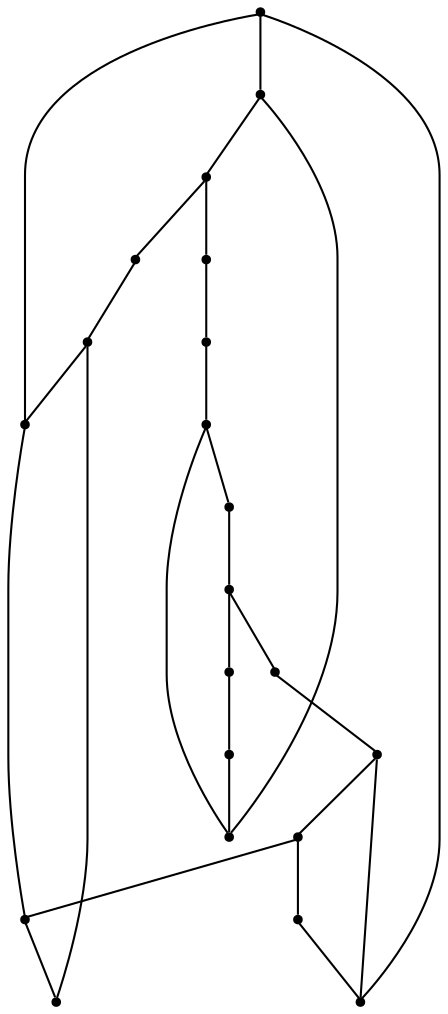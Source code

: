 graph {
  node [shape=point,comment="{\"directed\":false,\"doi\":\"10.1007/978-3-540-24595-7_36\",\"figure\":\"1 (5)\"}"]

  v0 [pos="1441.789007994186,488.7113147311739"]
  v1 [pos="1360.7739280523256,238.96130455864784"]
  v2 [pos="1137.9825218023257,286.2112892998588"]
  v3 [pos="1354.0226925872093,488.7113147311739"]
  v4 [pos="1300.0126498909885,448.2113096449109"]
  v5 [pos="1340.5201898619187,286.2112892998588"]
  v6 [pos="1218.9976017441859,326.71129438612184"]
  v7 [pos="1300.0126498909883,407.71130455864784"]
  v8 [pos="1300.0126498909883,367.2112994723848"]
  v9 [pos="1327.01765534157,313.21133507622596"]
  v10 [pos="1313.515152616279,340.2113172743054"]
  v11 [pos="1246.0025753997093,488.7113147311739"]
  v12 [pos="1300.0126498909883,488.7113147311739"]
  v13 [pos="1205.4950990188954,529.2113198174369"]
  v14 [pos="1227.4991869549417,585.7738071017793"]
  v15 [pos="1158.2362599927324,529.2113198174369"]
  v16 [pos="1110.977484556686,529.2113198174369"]
  v17 [pos="1124.4800190770347,407.71130455864784"]
  v18 [pos="1259.5051417151162,346.9612969292533"]
  v19 [pos="1191.9925327034885,313.21133507622596"]
  v20 [pos="1164.987559047965,299.7113757663301"]

  v0 -- v1 [id="-1",pos="1441.789007994186,488.7113147311739 1360.7739280523256,238.96130455864784 1360.7739280523256,238.96130455864784 1360.7739280523256,238.96130455864784"]
  v16 -- v14 [id="-2",pos="1110.977484556686,529.2113198174369 1227.4991869549417,585.7738071017793 1227.4991869549417,585.7738071017793 1227.4991869549417,585.7738071017793"]
  v2 -- v20 [id="-3",pos="1137.9825218023257,286.2112892998588 1164.987559047965,299.7113757663301 1164.987559047965,299.7113757663301 1164.987559047965,299.7113757663301"]
  v20 -- v19 [id="-4",pos="1164.987559047965,299.7113757663301 1191.9925327034885,313.21133507622596 1191.9925327034885,313.21133507622596 1191.9925327034885,313.21133507622596"]
  v19 -- v6 [id="-5",pos="1191.9925327034885,313.21133507622596 1218.9976017441859,326.71129438612184 1218.9976017441859,326.71129438612184 1218.9976017441859,326.71129438612184"]
  v6 -- v18 [id="-6",pos="1218.9976017441859,326.71129438612184 1259.5051417151162,346.9612969292533 1259.5051417151162,346.9612969292533 1259.5051417151162,346.9612969292533"]
  v18 -- v8 [id="-7",pos="1259.5051417151162,346.9612969292533 1300.0126498909883,367.2112994723848 1300.0126498909883,367.2112994723848 1300.0126498909883,367.2112994723848"]
  v2 -- v17 [id="-8",pos="1137.9825218023257,286.2112892998588 1124.4800190770347,407.71130455864784 1124.4800190770347,407.71130455864784 1124.4800190770347,407.71130455864784"]
  v17 -- v16 [id="-9",pos="1124.4800190770347,407.71130455864784 1110.977484556686,529.2113198174369 1110.977484556686,529.2113198174369 1110.977484556686,529.2113198174369"]
  v13 -- v15 [id="-10",pos="1205.4950990188954,529.2113198174369 1158.2362599927324,529.2113198174369 1158.2362599927324,529.2113198174369 1158.2362599927324,529.2113198174369"]
  v15 -- v16 [id="-11",pos="1158.2362599927324,529.2113198174369 1110.977484556686,529.2113198174369 1110.977484556686,529.2113198174369 1110.977484556686,529.2113198174369"]
  v14 -- v0 [id="-12",pos="1227.4991869549417,585.7738071017793 1441.789007994186,488.7113147311739 1441.789007994186,488.7113147311739 1441.789007994186,488.7113147311739"]
  v14 -- v13 [id="-13",pos="1227.4991869549417,585.7738071017793 1205.4950990188954,529.2113198174369 1205.4950990188954,529.2113198174369 1205.4950990188954,529.2113198174369"]
  v11 -- v13 [id="-14",pos="1246.0025753997093,488.7113147311739 1205.4950990188954,529.2113198174369 1205.4950990188954,529.2113198174369 1205.4950990188954,529.2113198174369"]
  v11 -- v12 [id="-15",pos="1246.0025753997093,488.7113147311739 1300.0126498909883,488.7113147311739 1300.0126498909883,488.7113147311739 1300.0126498909883,488.7113147311739"]
  v12 -- v3 [id="-16",pos="1300.0126498909883,488.7113147311739 1354.0226925872093,488.7113147311739 1354.0226925872093,488.7113147311739 1354.0226925872093,488.7113147311739"]
  v3 -- v0 [id="-17",pos="1354.0226925872093,488.7113147311739 1441.789007994186,488.7113147311739 1441.789007994186,488.7113147311739 1441.789007994186,488.7113147311739"]
  v4 -- v11 [id="-18",pos="1300.0126498909885,448.2113096449109 1246.0025753997093,488.7113147311739 1246.0025753997093,488.7113147311739 1246.0025753997093,488.7113147311739"]
  v8 -- v10 [id="-19",pos="1300.0126498909883,367.2112994723848 1313.515152616279,340.2113172743054 1313.515152616279,340.2113172743054 1313.515152616279,340.2113172743054"]
  v10 -- v9 [id="-20",pos="1313.515152616279,340.2113172743054 1327.01765534157,313.21133507622596 1327.01765534157,313.21133507622596 1327.01765534157,313.21133507622596"]
  v9 -- v5 [id="-21",pos="1327.01765534157,313.21133507622596 1340.5201898619187,286.2112892998588 1340.5201898619187,286.2112892998588 1340.5201898619187,286.2112892998588"]
  v5 -- v1 [id="-22",pos="1340.5201898619187,286.2112892998588 1360.7739280523256,238.96130455864784 1360.7739280523256,238.96130455864784 1360.7739280523256,238.96130455864784"]
  v8 -- v7 [id="-23",pos="1300.0126498909883,367.2112994723848 1300.0126498909883,407.71130455864784 1300.0126498909883,407.71130455864784 1300.0126498909883,407.71130455864784"]
  v7 -- v4 [id="-24",pos="1300.0126498909883,407.71130455864784 1300.0126498909885,448.2113096449109 1300.0126498909885,448.2113096449109 1300.0126498909885,448.2113096449109"]
  v5 -- v6 [id="-25",pos="1340.5201898619187,286.2112892998588 1218.9976017441859,326.71129438612184 1218.9976017441859,326.71129438612184 1218.9976017441859,326.71129438612184"]
  v3 -- v4 [id="-26",pos="1354.0226925872093,488.7113147311739 1300.0126498909885,448.2113096449109 1300.0126498909885,448.2113096449109 1300.0126498909885,448.2113096449109"]
  v1 -- v2 [id="-27",pos="1360.7739280523256,238.96130455864784 1137.9825218023257,286.2112892998588 1137.9825218023257,286.2112892998588 1137.9825218023257,286.2112892998588"]
}